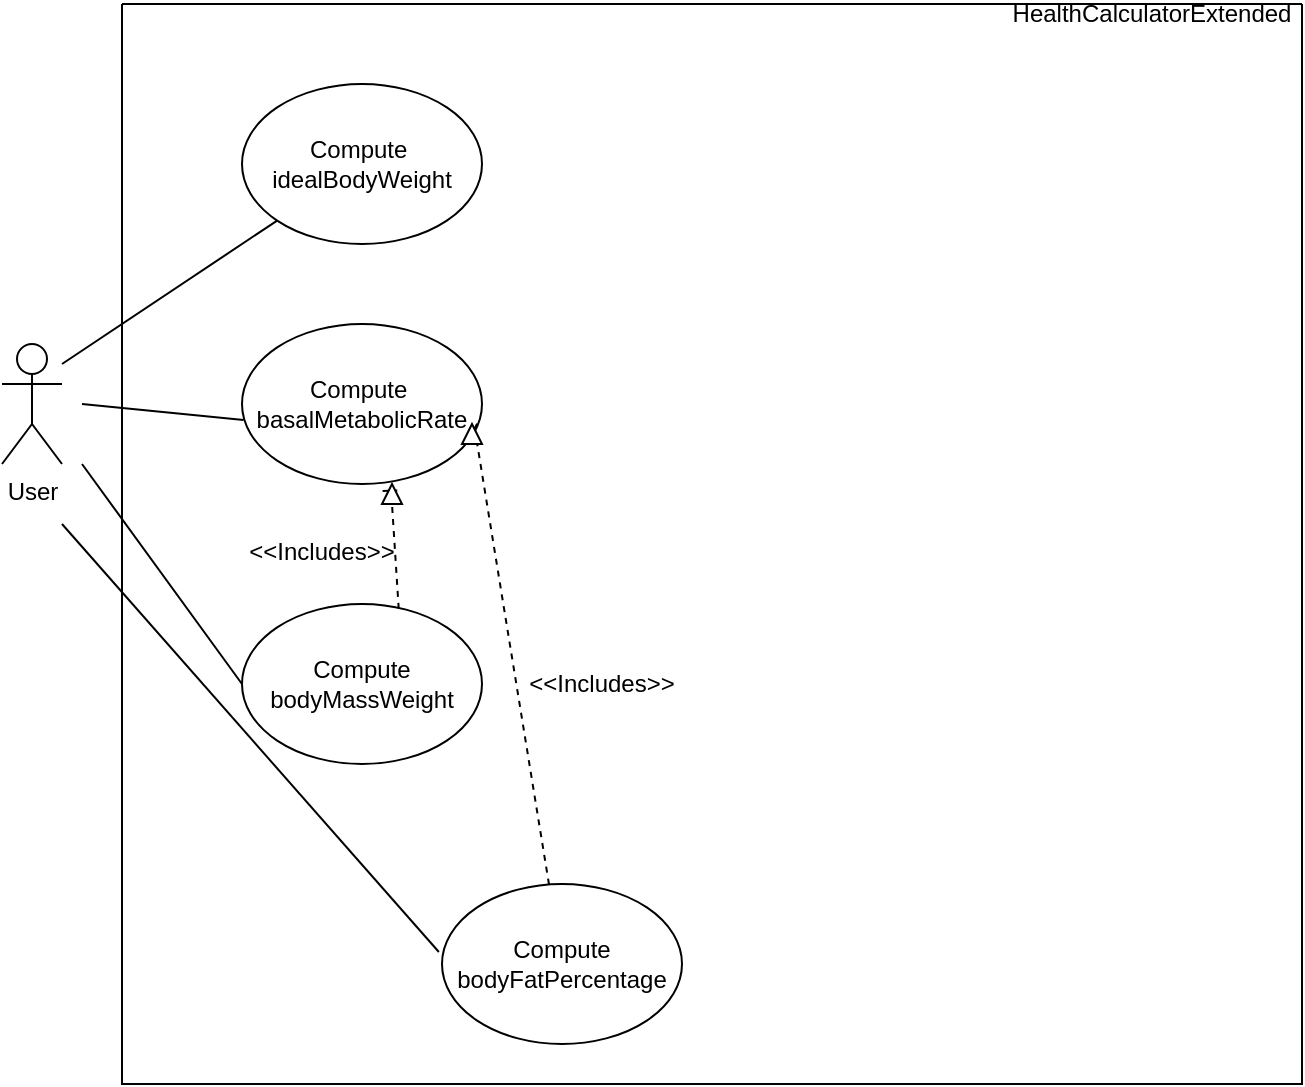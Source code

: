 <mxfile version="26.0.16">
  <diagram name="Pagina-1" id="QwmGnS9-fZA-8RNdgStZ">
    <mxGraphModel dx="1042" dy="565" grid="1" gridSize="10" guides="1" tooltips="1" connect="1" arrows="1" fold="1" page="1" pageScale="1" pageWidth="827" pageHeight="1169" math="0" shadow="0">
      <root>
        <mxCell id="0" />
        <mxCell id="1" parent="0" />
        <mxCell id="AZ-DMNiLDy1ydZZ7lLKW-1" value="User" style="shape=umlActor;verticalLabelPosition=bottom;verticalAlign=top;html=1;outlineConnect=0;" vertex="1" parent="1">
          <mxGeometry x="110" y="180" width="30" height="60" as="geometry" />
        </mxCell>
        <mxCell id="AZ-DMNiLDy1ydZZ7lLKW-2" value="Compute&amp;nbsp; idealBodyWeight" style="ellipse;whiteSpace=wrap;html=1;" vertex="1" parent="1">
          <mxGeometry x="230" y="50" width="120" height="80" as="geometry" />
        </mxCell>
        <mxCell id="AZ-DMNiLDy1ydZZ7lLKW-3" value="Compute&amp;nbsp; basalMetabolicRate" style="ellipse;whiteSpace=wrap;html=1;" vertex="1" parent="1">
          <mxGeometry x="230" y="170" width="120" height="80" as="geometry" />
        </mxCell>
        <mxCell id="AZ-DMNiLDy1ydZZ7lLKW-6" value="" style="endArrow=none;html=1;rounded=0;" edge="1" parent="1" target="AZ-DMNiLDy1ydZZ7lLKW-2">
          <mxGeometry width="50" height="50" relative="1" as="geometry">
            <mxPoint x="140" y="190" as="sourcePoint" />
            <mxPoint x="440" y="270" as="targetPoint" />
          </mxGeometry>
        </mxCell>
        <mxCell id="AZ-DMNiLDy1ydZZ7lLKW-7" value="" style="endArrow=none;html=1;rounded=0;entryX=0.007;entryY=0.6;entryDx=0;entryDy=0;entryPerimeter=0;" edge="1" parent="1" target="AZ-DMNiLDy1ydZZ7lLKW-3">
          <mxGeometry width="50" height="50" relative="1" as="geometry">
            <mxPoint x="150" y="210" as="sourcePoint" />
            <mxPoint x="440" y="270" as="targetPoint" />
          </mxGeometry>
        </mxCell>
        <mxCell id="AZ-DMNiLDy1ydZZ7lLKW-15" value="" style="swimlane;startSize=0;" vertex="1" parent="1">
          <mxGeometry x="170" y="10" width="590" height="540" as="geometry" />
        </mxCell>
        <mxCell id="AZ-DMNiLDy1ydZZ7lLKW-16" value="HealthCalculatorExtended" style="text;html=1;align=center;verticalAlign=middle;whiteSpace=wrap;rounded=0;" vertex="1" parent="AZ-DMNiLDy1ydZZ7lLKW-15">
          <mxGeometry x="480" width="70" height="10" as="geometry" />
        </mxCell>
        <mxCell id="AZ-DMNiLDy1ydZZ7lLKW-4" value="Compute bodyMassWeight" style="ellipse;whiteSpace=wrap;html=1;" vertex="1" parent="AZ-DMNiLDy1ydZZ7lLKW-15">
          <mxGeometry x="60" y="300" width="120" height="80" as="geometry" />
        </mxCell>
        <mxCell id="AZ-DMNiLDy1ydZZ7lLKW-5" value="Compute bodyFatPercentage" style="ellipse;whiteSpace=wrap;html=1;" vertex="1" parent="AZ-DMNiLDy1ydZZ7lLKW-15">
          <mxGeometry x="160" y="440" width="120" height="80" as="geometry" />
        </mxCell>
        <mxCell id="AZ-DMNiLDy1ydZZ7lLKW-8" value="" style="endArrow=none;html=1;rounded=0;entryX=0;entryY=0.5;entryDx=0;entryDy=0;" edge="1" parent="AZ-DMNiLDy1ydZZ7lLKW-15" target="AZ-DMNiLDy1ydZZ7lLKW-4">
          <mxGeometry width="50" height="50" relative="1" as="geometry">
            <mxPoint x="-20" y="230" as="sourcePoint" />
            <mxPoint x="270" y="260" as="targetPoint" />
          </mxGeometry>
        </mxCell>
        <mxCell id="AZ-DMNiLDy1ydZZ7lLKW-9" value="" style="endArrow=none;html=1;rounded=0;entryX=-0.013;entryY=0.425;entryDx=0;entryDy=0;entryPerimeter=0;" edge="1" parent="AZ-DMNiLDy1ydZZ7lLKW-15" target="AZ-DMNiLDy1ydZZ7lLKW-5">
          <mxGeometry width="50" height="50" relative="1" as="geometry">
            <mxPoint x="-30" y="260" as="sourcePoint" />
            <mxPoint x="50" y="430" as="targetPoint" />
          </mxGeometry>
        </mxCell>
        <mxCell id="AZ-DMNiLDy1ydZZ7lLKW-10" value="" style="endArrow=none;dashed=1;html=1;rounded=0;entryX=0.647;entryY=1.04;entryDx=0;entryDy=0;entryPerimeter=0;exitX=0.653;exitY=0.03;exitDx=0;exitDy=0;exitPerimeter=0;" edge="1" parent="AZ-DMNiLDy1ydZZ7lLKW-15" source="AZ-DMNiLDy1ydZZ7lLKW-12">
          <mxGeometry width="50" height="50" relative="1" as="geometry">
            <mxPoint x="220" y="310" as="sourcePoint" />
            <mxPoint x="137.64" y="243.2" as="targetPoint" />
          </mxGeometry>
        </mxCell>
        <mxCell id="AZ-DMNiLDy1ydZZ7lLKW-11" value="&amp;lt;&amp;lt;Includes&amp;gt;&amp;gt;" style="text;html=1;align=center;verticalAlign=middle;whiteSpace=wrap;rounded=0;" vertex="1" parent="AZ-DMNiLDy1ydZZ7lLKW-15">
          <mxGeometry x="70" y="259" width="60" height="30" as="geometry" />
        </mxCell>
        <mxCell id="AZ-DMNiLDy1ydZZ7lLKW-13" value="" style="endArrow=none;dashed=1;html=1;rounded=0;entryX=0;entryY=0.5;entryDx=0;entryDy=0;exitX=0.653;exitY=0.03;exitDx=0;exitDy=0;exitPerimeter=0;" edge="1" parent="AZ-DMNiLDy1ydZZ7lLKW-15" source="AZ-DMNiLDy1ydZZ7lLKW-4" target="AZ-DMNiLDy1ydZZ7lLKW-12">
          <mxGeometry width="50" height="50" relative="1" as="geometry">
            <mxPoint x="138" y="282" as="sourcePoint" />
            <mxPoint x="138" y="243" as="targetPoint" />
          </mxGeometry>
        </mxCell>
        <mxCell id="AZ-DMNiLDy1ydZZ7lLKW-12" value="" style="triangle;whiteSpace=wrap;html=1;rotation=-90;" vertex="1" parent="AZ-DMNiLDy1ydZZ7lLKW-15">
          <mxGeometry x="130" y="240" width="10" height="10" as="geometry" />
        </mxCell>
        <mxCell id="AZ-DMNiLDy1ydZZ7lLKW-14" style="edgeStyle=orthogonalEdgeStyle;rounded=0;orthogonalLoop=1;jettySize=auto;html=1;exitX=0.5;exitY=1;exitDx=0;exitDy=0;" edge="1" parent="AZ-DMNiLDy1ydZZ7lLKW-15" source="AZ-DMNiLDy1ydZZ7lLKW-11" target="AZ-DMNiLDy1ydZZ7lLKW-11">
          <mxGeometry relative="1" as="geometry" />
        </mxCell>
        <mxCell id="AZ-DMNiLDy1ydZZ7lLKW-18" value="&amp;lt;&amp;lt;Includes&amp;gt;&amp;gt;" style="text;html=1;align=center;verticalAlign=middle;whiteSpace=wrap;rounded=0;" vertex="1" parent="AZ-DMNiLDy1ydZZ7lLKW-15">
          <mxGeometry x="210" y="324.5" width="60" height="30" as="geometry" />
        </mxCell>
        <mxCell id="AZ-DMNiLDy1ydZZ7lLKW-21" style="edgeStyle=orthogonalEdgeStyle;rounded=0;orthogonalLoop=1;jettySize=auto;html=1;exitX=0.5;exitY=1;exitDx=0;exitDy=0;" edge="1" source="AZ-DMNiLDy1ydZZ7lLKW-18" parent="AZ-DMNiLDy1ydZZ7lLKW-15">
          <mxGeometry relative="1" as="geometry">
            <mxPoint x="240" y="354.5" as="targetPoint" />
          </mxGeometry>
        </mxCell>
        <mxCell id="AZ-DMNiLDy1ydZZ7lLKW-23" value="" style="endArrow=none;dashed=1;html=1;rounded=0;exitX=1;exitY=0.5;exitDx=0;exitDy=0;" edge="1" parent="1" source="AZ-DMNiLDy1ydZZ7lLKW-3">
          <mxGeometry width="50" height="50" relative="1" as="geometry">
            <mxPoint x="390" y="290" as="sourcePoint" />
            <mxPoint x="350" y="210" as="targetPoint" />
          </mxGeometry>
        </mxCell>
        <mxCell id="AZ-DMNiLDy1ydZZ7lLKW-24" value="" style="endArrow=none;dashed=1;html=1;rounded=0;entryX=0.987;entryY=0.6;entryDx=0;entryDy=0;entryPerimeter=0;" edge="1" parent="1" source="AZ-DMNiLDy1ydZZ7lLKW-26" target="AZ-DMNiLDy1ydZZ7lLKW-3">
          <mxGeometry width="50" height="50" relative="1" as="geometry">
            <mxPoint x="480" y="290" as="sourcePoint" />
            <mxPoint x="530" y="240" as="targetPoint" />
            <Array as="points" />
          </mxGeometry>
        </mxCell>
        <mxCell id="AZ-DMNiLDy1ydZZ7lLKW-27" value="" style="endArrow=none;dashed=1;html=1;rounded=0;entryX=0.987;entryY=0.6;entryDx=0;entryDy=0;entryPerimeter=0;" edge="1" parent="1" source="AZ-DMNiLDy1ydZZ7lLKW-5" target="AZ-DMNiLDy1ydZZ7lLKW-26">
          <mxGeometry width="50" height="50" relative="1" as="geometry">
            <mxPoint x="384" y="450" as="sourcePoint" />
            <mxPoint x="348" y="218" as="targetPoint" />
            <Array as="points" />
          </mxGeometry>
        </mxCell>
        <mxCell id="AZ-DMNiLDy1ydZZ7lLKW-26" value="" style="triangle;whiteSpace=wrap;html=1;rotation=-90;" vertex="1" parent="1">
          <mxGeometry x="340" y="220" width="10" height="10" as="geometry" />
        </mxCell>
      </root>
    </mxGraphModel>
  </diagram>
</mxfile>
